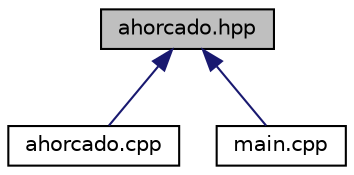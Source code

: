 digraph "ahorcado.hpp"
{
 // LATEX_PDF_SIZE
  edge [fontname="Helvetica",fontsize="10",labelfontname="Helvetica",labelfontsize="10"];
  node [fontname="Helvetica",fontsize="10",shape=record];
  Node1 [label="ahorcado.hpp",height=0.2,width=0.4,color="black", fillcolor="grey75", style="filled", fontcolor="black",tooltip="Funciones de programa."];
  Node1 -> Node2 [dir="back",color="midnightblue",fontsize="10",style="solid",fontname="Helvetica"];
  Node2 [label="ahorcado.cpp",height=0.2,width=0.4,color="black", fillcolor="white", style="filled",URL="$ahorcado_8cpp.html",tooltip=" "];
  Node1 -> Node3 [dir="back",color="midnightblue",fontsize="10",style="solid",fontname="Helvetica"];
  Node3 [label="main.cpp",height=0.2,width=0.4,color="black", fillcolor="white", style="filled",URL="$main_8cpp.html",tooltip=" "];
}
